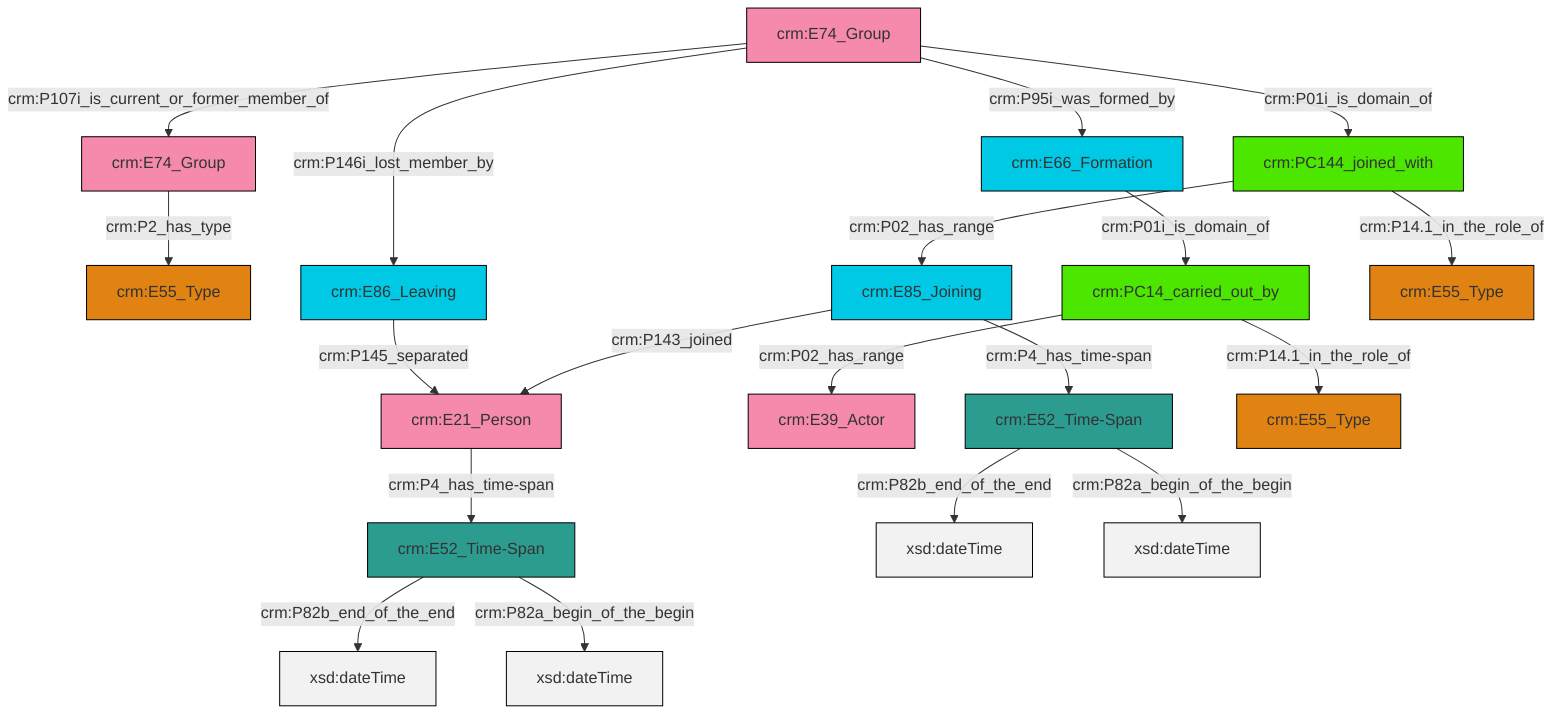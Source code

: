 graph TD
classDef Literal fill:#f2f2f2,stroke:#000000;
classDef CRM_Entity fill:#FFFFFF,stroke:#000000;
classDef Temporal_Entity fill:#00C9E6, stroke:#000000;
classDef Type fill:#E18312, stroke:#000000;
classDef Time-Span fill:#2C9C91, stroke:#000000;
classDef Appellation fill:#FFEB7F, stroke:#000000;
classDef Place fill:#008836, stroke:#000000;
classDef Persistent_Item fill:#B266B2, stroke:#000000;
classDef Conceptual_Object fill:#FFD700, stroke:#000000;
classDef Physical_Thing fill:#D2B48C, stroke:#000000;
classDef Actor fill:#f58aad, stroke:#000000;
classDef PC_Classes fill:#4ce600, stroke:#000000;
classDef Multi fill:#cccccc,stroke:#000000;

0["crm:E74_Group"]:::Actor -->|crm:P2_has_type| 1["crm:E55_Type"]:::Type
2["crm:E86_Leaving"]:::Temporal_Entity -->|crm:P145_separated| 3["crm:E21_Person"]:::Actor
4["crm:PC14_carried_out_by"]:::PC_Classes -->|crm:P02_has_range| 5["crm:E39_Actor"]:::Actor
8["crm:E85_Joining"]:::Temporal_Entity -->|crm:P4_has_time-span| 9["crm:E52_Time-Span"]:::Time-Span
10["crm:E74_Group"]:::Actor -->|crm:P146i_lost_member_by| 2["crm:E86_Leaving"]:::Temporal_Entity
9["crm:E52_Time-Span"]:::Time-Span -->|crm:P82b_end_of_the_end| 11[xsd:dateTime]:::Literal
10["crm:E74_Group"]:::Actor -->|crm:P107i_is_current_or_former_member_of| 0["crm:E74_Group"]:::Actor
10["crm:E74_Group"]:::Actor -->|crm:P95i_was_formed_by| 14["crm:E66_Formation"]:::Temporal_Entity
8["crm:E85_Joining"]:::Temporal_Entity -->|crm:P143_joined| 3["crm:E21_Person"]:::Actor
6["crm:E52_Time-Span"]:::Time-Span -->|crm:P82b_end_of_the_end| 15[xsd:dateTime]:::Literal
17["crm:PC144_joined_with"]:::PC_Classes -->|crm:P02_has_range| 8["crm:E85_Joining"]:::Temporal_Entity
3["crm:E21_Person"]:::Actor -->|crm:P4_has_time-span| 6["crm:E52_Time-Span"]:::Time-Span
4["crm:PC14_carried_out_by"]:::PC_Classes -->|crm:P14.1_in_the_role_of| 21["crm:E55_Type"]:::Type
10["crm:E74_Group"]:::Actor -->|crm:P01i_is_domain_of| 17["crm:PC144_joined_with"]:::PC_Classes
6["crm:E52_Time-Span"]:::Time-Span -->|crm:P82a_begin_of_the_begin| 28[xsd:dateTime]:::Literal
9["crm:E52_Time-Span"]:::Time-Span -->|crm:P82a_begin_of_the_begin| 31[xsd:dateTime]:::Literal
17["crm:PC144_joined_with"]:::PC_Classes -->|crm:P14.1_in_the_role_of| 12["crm:E55_Type"]:::Type
14["crm:E66_Formation"]:::Temporal_Entity -->|crm:P01i_is_domain_of| 4["crm:PC14_carried_out_by"]:::PC_Classes